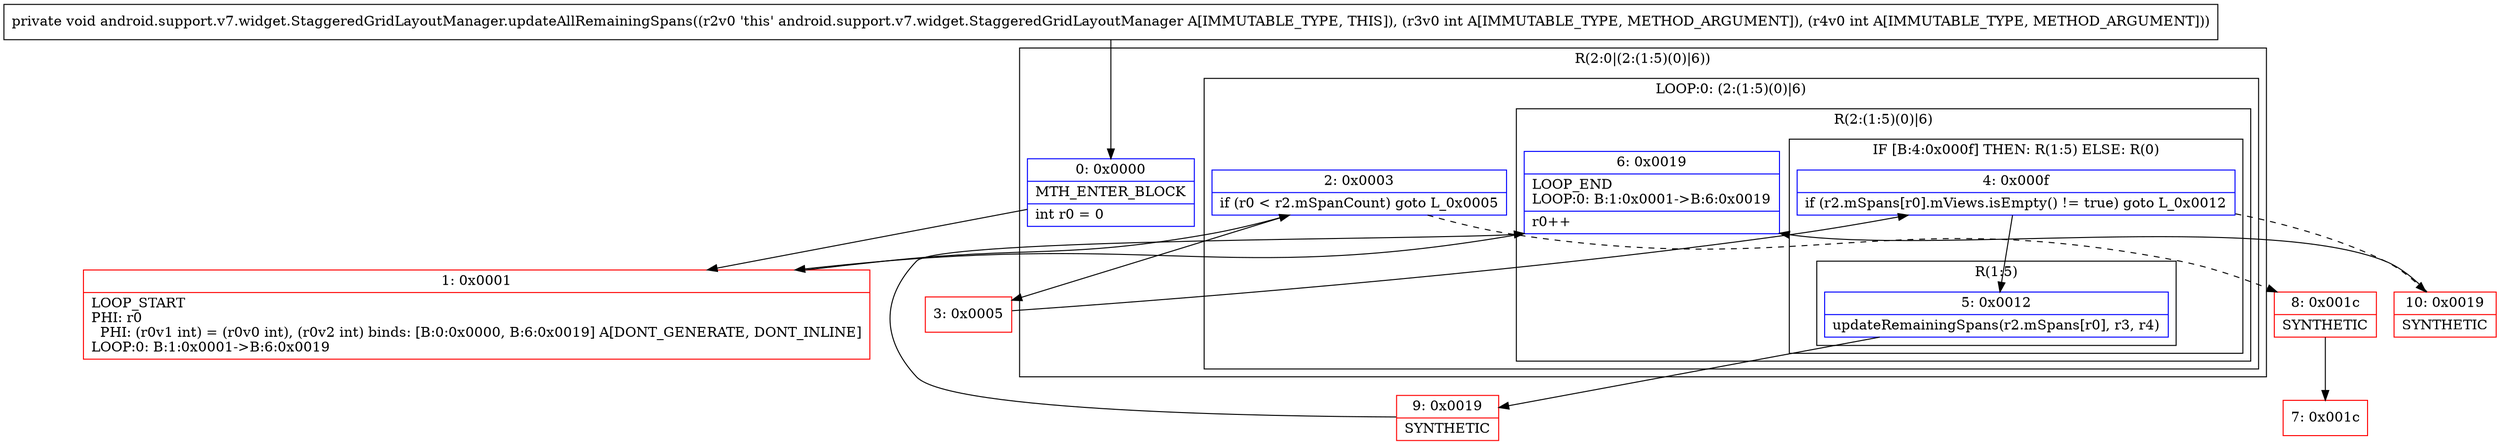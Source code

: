digraph "CFG forandroid.support.v7.widget.StaggeredGridLayoutManager.updateAllRemainingSpans(II)V" {
subgraph cluster_Region_1232899163 {
label = "R(2:0|(2:(1:5)(0)|6))";
node [shape=record,color=blue];
Node_0 [shape=record,label="{0\:\ 0x0000|MTH_ENTER_BLOCK\l|int r0 = 0\l}"];
subgraph cluster_LoopRegion_1796552921 {
label = "LOOP:0: (2:(1:5)(0)|6)";
node [shape=record,color=blue];
Node_2 [shape=record,label="{2\:\ 0x0003|if (r0 \< r2.mSpanCount) goto L_0x0005\l}"];
subgraph cluster_Region_615234675 {
label = "R(2:(1:5)(0)|6)";
node [shape=record,color=blue];
subgraph cluster_IfRegion_655532026 {
label = "IF [B:4:0x000f] THEN: R(1:5) ELSE: R(0)";
node [shape=record,color=blue];
Node_4 [shape=record,label="{4\:\ 0x000f|if (r2.mSpans[r0].mViews.isEmpty() != true) goto L_0x0012\l}"];
subgraph cluster_Region_169988375 {
label = "R(1:5)";
node [shape=record,color=blue];
Node_5 [shape=record,label="{5\:\ 0x0012|updateRemainingSpans(r2.mSpans[r0], r3, r4)\l}"];
}
subgraph cluster_Region_334450994 {
label = "R(0)";
node [shape=record,color=blue];
}
}
Node_6 [shape=record,label="{6\:\ 0x0019|LOOP_END\lLOOP:0: B:1:0x0001\-\>B:6:0x0019\l|r0++\l}"];
}
}
}
Node_1 [shape=record,color=red,label="{1\:\ 0x0001|LOOP_START\lPHI: r0 \l  PHI: (r0v1 int) = (r0v0 int), (r0v2 int) binds: [B:0:0x0000, B:6:0x0019] A[DONT_GENERATE, DONT_INLINE]\lLOOP:0: B:1:0x0001\-\>B:6:0x0019\l}"];
Node_3 [shape=record,color=red,label="{3\:\ 0x0005}"];
Node_7 [shape=record,color=red,label="{7\:\ 0x001c}"];
Node_8 [shape=record,color=red,label="{8\:\ 0x001c|SYNTHETIC\l}"];
Node_9 [shape=record,color=red,label="{9\:\ 0x0019|SYNTHETIC\l}"];
Node_10 [shape=record,color=red,label="{10\:\ 0x0019|SYNTHETIC\l}"];
MethodNode[shape=record,label="{private void android.support.v7.widget.StaggeredGridLayoutManager.updateAllRemainingSpans((r2v0 'this' android.support.v7.widget.StaggeredGridLayoutManager A[IMMUTABLE_TYPE, THIS]), (r3v0 int A[IMMUTABLE_TYPE, METHOD_ARGUMENT]), (r4v0 int A[IMMUTABLE_TYPE, METHOD_ARGUMENT])) }"];
MethodNode -> Node_0;
Node_0 -> Node_1;
Node_2 -> Node_3;
Node_2 -> Node_8[style=dashed];
Node_4 -> Node_5;
Node_4 -> Node_10[style=dashed];
Node_5 -> Node_9;
Node_6 -> Node_1;
Node_1 -> Node_2;
Node_3 -> Node_4;
Node_8 -> Node_7;
Node_9 -> Node_6;
Node_10 -> Node_6;
}

